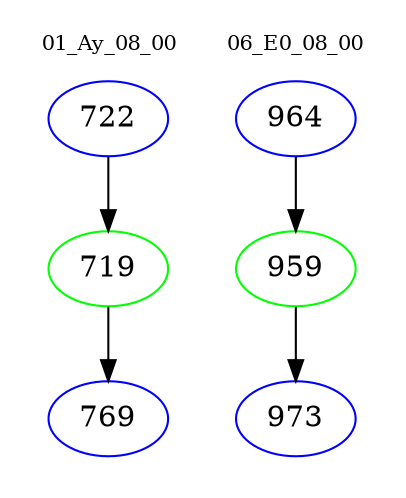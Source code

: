 digraph{
subgraph cluster_0 {
color = white
label = "01_Ay_08_00";
fontsize=10;
T0_722 [label="722", color="blue"]
T0_722 -> T0_719 [color="black"]
T0_719 [label="719", color="green"]
T0_719 -> T0_769 [color="black"]
T0_769 [label="769", color="blue"]
}
subgraph cluster_1 {
color = white
label = "06_E0_08_00";
fontsize=10;
T1_964 [label="964", color="blue"]
T1_964 -> T1_959 [color="black"]
T1_959 [label="959", color="green"]
T1_959 -> T1_973 [color="black"]
T1_973 [label="973", color="blue"]
}
}
